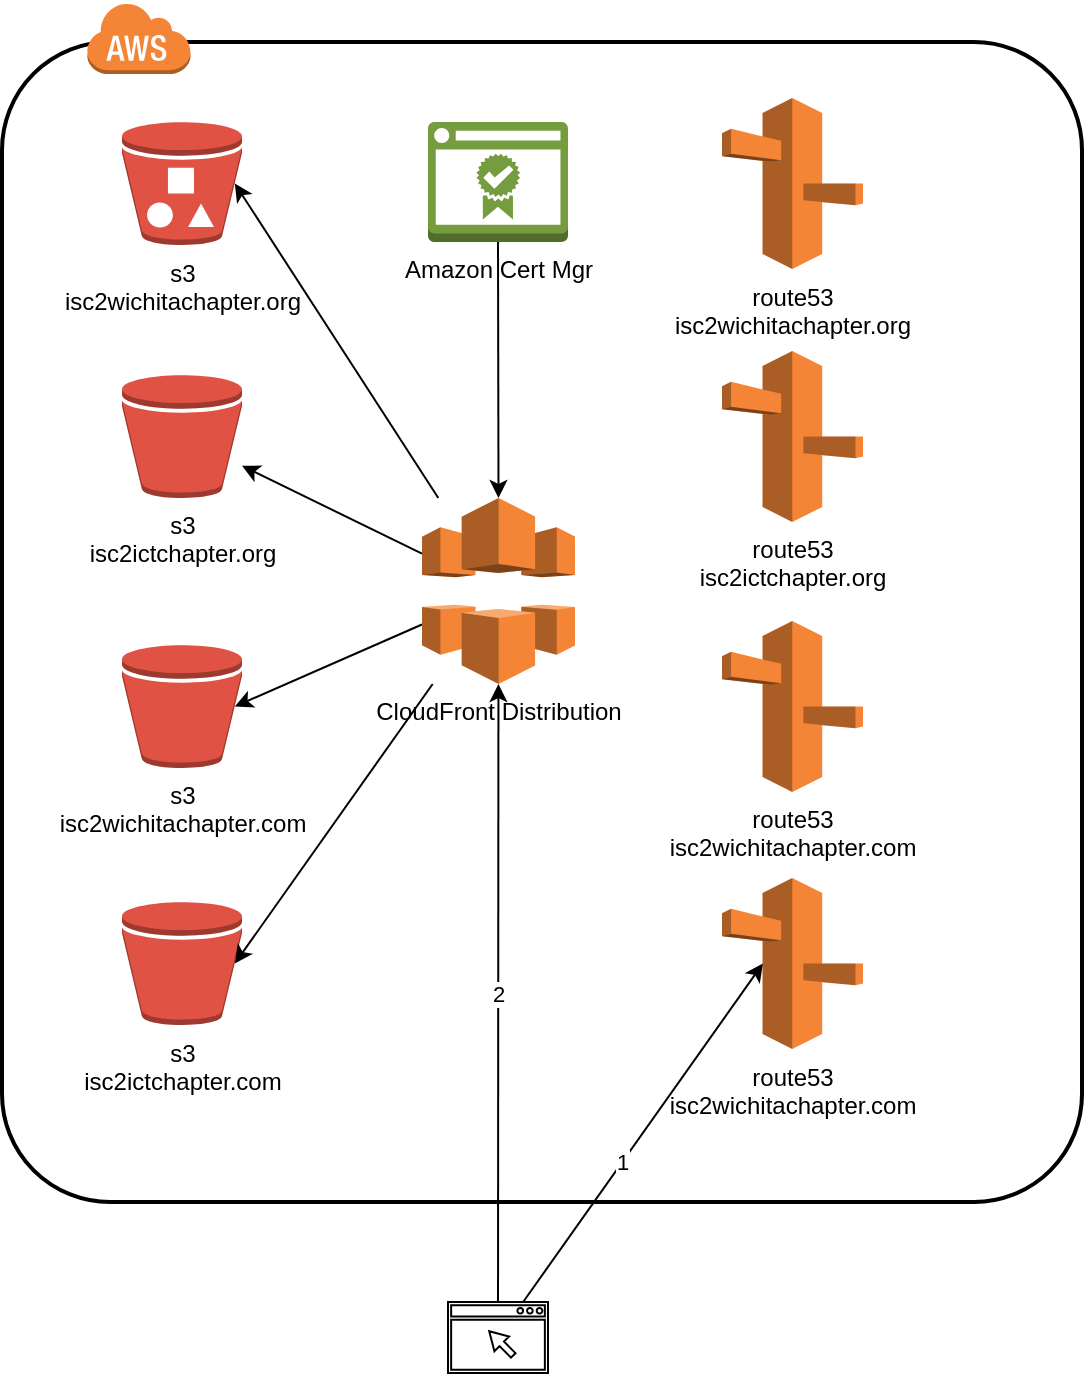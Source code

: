 <mxfile>
    <diagram id="PZ2NIN783vTIhC9EUjWE" name="Page-1">
        <mxGraphModel dx="1086" dy="597" grid="1" gridSize="10" guides="1" tooltips="1" connect="1" arrows="1" fold="1" page="1" pageScale="1" pageWidth="850" pageHeight="1100" math="0" shadow="0">
            <root>
                <mxCell id="0"/>
                <mxCell id="1" parent="0"/>
                <mxCell id="2" value="" style="rounded=1;arcSize=10;dashed=0;strokeWidth=2;" parent="1" vertex="1">
                    <mxGeometry x="30" y="80" width="540" height="580" as="geometry"/>
                </mxCell>
                <mxCell id="3" value="" style="dashed=0;html=1;shape=mxgraph.aws3.cloud;fillColor=#F58536;gradientColor=none;dashed=0;" parent="1" vertex="1">
                    <mxGeometry x="72.25" y="60" width="52" height="36" as="geometry"/>
                </mxCell>
                <mxCell id="4" value="s3&lt;br&gt;isc2wichitachapter.org" style="outlineConnect=0;dashed=0;verticalLabelPosition=bottom;verticalAlign=top;align=center;html=1;shape=mxgraph.aws3.bucket_with_objects;fillColor=#E05243;gradientColor=none;" parent="1" vertex="1">
                    <mxGeometry x="90" y="120" width="60" height="61.5" as="geometry"/>
                </mxCell>
                <mxCell id="5" value="s3&lt;br&gt;isc2ictchapter.org" style="outlineConnect=0;dashed=0;verticalLabelPosition=bottom;verticalAlign=top;align=center;html=1;shape=mxgraph.aws3.bucket;fillColor=#E05243;gradientColor=none;" parent="1" vertex="1">
                    <mxGeometry x="90" y="246.5" width="60" height="61.5" as="geometry"/>
                </mxCell>
                <mxCell id="6" value="s3&lt;br&gt;isc2ictchapter.com" style="outlineConnect=0;dashed=0;verticalLabelPosition=bottom;verticalAlign=top;align=center;html=1;shape=mxgraph.aws3.bucket;fillColor=#E05243;gradientColor=none;" parent="1" vertex="1">
                    <mxGeometry x="90" y="510" width="60" height="61.5" as="geometry"/>
                </mxCell>
                <mxCell id="8" value="s3&lt;br&gt;isc2wichitachapter.com" style="outlineConnect=0;dashed=0;verticalLabelPosition=bottom;verticalAlign=top;align=center;html=1;shape=mxgraph.aws3.bucket;fillColor=#E05243;gradientColor=none;" parent="1" vertex="1">
                    <mxGeometry x="90" y="381.5" width="60" height="61.5" as="geometry"/>
                </mxCell>
                <mxCell id="9" value="route53&lt;br&gt;isc2wichitachapter.org" style="outlineConnect=0;dashed=0;verticalLabelPosition=bottom;verticalAlign=top;align=center;html=1;shape=mxgraph.aws3.route_53;fillColor=#F58536;gradientColor=none;" parent="1" vertex="1">
                    <mxGeometry x="390" y="108" width="70.5" height="85.5" as="geometry"/>
                </mxCell>
                <mxCell id="18" value="" style="edgeStyle=none;html=1;entryX=0.94;entryY=0.5;entryDx=0;entryDy=0;entryPerimeter=0;" parent="1" source="10" target="4" edge="1">
                    <mxGeometry relative="1" as="geometry">
                        <mxPoint x="350" y="354.5" as="targetPoint"/>
                    </mxGeometry>
                </mxCell>
                <mxCell id="19" value="" style="edgeStyle=none;html=1;" parent="1" source="10" target="5" edge="1">
                    <mxGeometry relative="1" as="geometry">
                        <mxPoint x="350" y="354.5" as="targetPoint"/>
                    </mxGeometry>
                </mxCell>
                <mxCell id="20" value="" style="edgeStyle=none;html=1;entryX=0.94;entryY=0.5;entryDx=0;entryDy=0;entryPerimeter=0;" parent="1" source="10" target="8" edge="1">
                    <mxGeometry relative="1" as="geometry">
                        <mxPoint x="350" y="354.5" as="targetPoint"/>
                    </mxGeometry>
                </mxCell>
                <mxCell id="21" value="" style="edgeStyle=none;html=1;entryX=0.94;entryY=0.5;entryDx=0;entryDy=0;entryPerimeter=0;" parent="1" source="10" target="6" edge="1">
                    <mxGeometry relative="1" as="geometry">
                        <mxPoint x="350" y="354.5" as="targetPoint"/>
                    </mxGeometry>
                </mxCell>
                <mxCell id="23" value="" style="edgeStyle=none;html=1;exitX=0.5;exitY=1;exitDx=0;exitDy=0;exitPerimeter=0;entryX=0.5;entryY=0;entryDx=0;entryDy=0;entryPerimeter=0;" parent="1" source="22" target="10" edge="1">
                    <mxGeometry relative="1" as="geometry">
                        <mxPoint x="720" y="190" as="targetPoint"/>
                    </mxGeometry>
                </mxCell>
                <mxCell id="10" value="CloudFront Distribution" style="outlineConnect=0;dashed=0;verticalLabelPosition=bottom;verticalAlign=top;align=center;html=1;shape=mxgraph.aws3.cloudfront;fillColor=#F58536;gradientColor=none;" parent="1" vertex="1">
                    <mxGeometry x="240" y="308" width="76.5" height="93" as="geometry"/>
                </mxCell>
                <mxCell id="12" value="route53&lt;br&gt;isc2ictchapter.org" style="outlineConnect=0;dashed=0;verticalLabelPosition=bottom;verticalAlign=top;align=center;html=1;shape=mxgraph.aws3.route_53;fillColor=#F58536;gradientColor=none;" parent="1" vertex="1">
                    <mxGeometry x="390" y="234.5" width="70.5" height="85.5" as="geometry"/>
                </mxCell>
                <mxCell id="14" value="route53&lt;br&gt;isc2wichitachapter.com" style="outlineConnect=0;dashed=0;verticalLabelPosition=bottom;verticalAlign=top;align=center;html=1;shape=mxgraph.aws3.route_53;fillColor=#F58536;gradientColor=none;" parent="1" vertex="1">
                    <mxGeometry x="390" y="369.5" width="70.5" height="85.5" as="geometry"/>
                </mxCell>
                <mxCell id="16" value="route53&lt;br&gt;isc2wichitachapter.com" style="outlineConnect=0;dashed=0;verticalLabelPosition=bottom;verticalAlign=top;align=center;html=1;shape=mxgraph.aws3.route_53;fillColor=#F58536;gradientColor=none;" parent="1" vertex="1">
                    <mxGeometry x="390" y="498" width="70.5" height="85.5" as="geometry"/>
                </mxCell>
                <mxCell id="22" value="Amazon Cert Mgr" style="outlineConnect=0;dashed=0;verticalLabelPosition=bottom;verticalAlign=top;align=center;html=1;shape=mxgraph.aws3.certificate_manager_2;fillColor=#759C3E;gradientColor=none;" parent="1" vertex="1">
                    <mxGeometry x="243" y="120" width="70" height="60" as="geometry"/>
                </mxCell>
                <mxCell id="25" value="2" style="edgeStyle=none;html=1;" edge="1" parent="1" source="24" target="10">
                    <mxGeometry relative="1" as="geometry"/>
                </mxCell>
                <mxCell id="26" value="1" style="edgeStyle=none;html=1;entryX=0.29;entryY=0.5;entryDx=0;entryDy=0;entryPerimeter=0;" edge="1" parent="1" source="24" target="16">
                    <mxGeometry x="-0.174" relative="1" as="geometry">
                        <mxPoint x="383" y="727.75" as="targetPoint"/>
                        <mxPoint as="offset"/>
                    </mxGeometry>
                </mxCell>
                <mxCell id="24" value="" style="sketch=0;pointerEvents=1;shadow=0;dashed=0;html=1;aspect=fixed;labelPosition=center;verticalLabelPosition=bottom;verticalAlign=top;align=center;outlineConnect=0;shape=mxgraph.vvd.web_browser;" vertex="1" parent="1">
                    <mxGeometry x="253" y="710" width="50" height="35.5" as="geometry"/>
                </mxCell>
            </root>
        </mxGraphModel>
    </diagram>
</mxfile>